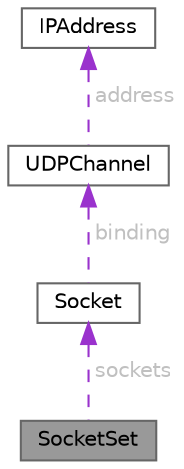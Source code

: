 digraph "SocketSet"
{
 // LATEX_PDF_SIZE
  bgcolor="transparent";
  edge [fontname=Helvetica,fontsize=10,labelfontname=Helvetica,labelfontsize=10];
  node [fontname=Helvetica,fontsize=10,shape=box,height=0.2,width=0.4];
  Node1 [id="Node000001",label="SocketSet",height=0.2,width=0.4,color="gray40", fillcolor="grey60", style="filled", fontcolor="black",tooltip=" "];
  Node2 -> Node1 [id="edge7_Node000001_Node000002",dir="back",color="darkorchid3",style="dashed",tooltip=" ",label=" sockets",fontcolor="grey" ];
  Node2 [id="Node000002",label="Socket",height=0.2,width=0.4,color="gray40", fillcolor="white", style="filled",URL="$struct_socket.html",tooltip=" "];
  Node3 -> Node2 [id="edge8_Node000002_Node000003",dir="back",color="darkorchid3",style="dashed",tooltip=" ",label=" binding",fontcolor="grey" ];
  Node3 [id="Node000003",label="UDPChannel",height=0.2,width=0.4,color="gray40", fillcolor="white", style="filled",URL="$struct_u_d_p_channel.html",tooltip=" "];
  Node4 -> Node3 [id="edge9_Node000003_Node000004",dir="back",color="darkorchid3",style="dashed",tooltip=" ",label=" address",fontcolor="grey" ];
  Node4 [id="Node000004",label="IPAddress",height=0.2,width=0.4,color="gray40", fillcolor="white", style="filled",URL="$struct_i_p_address.html",tooltip=" "];
}
